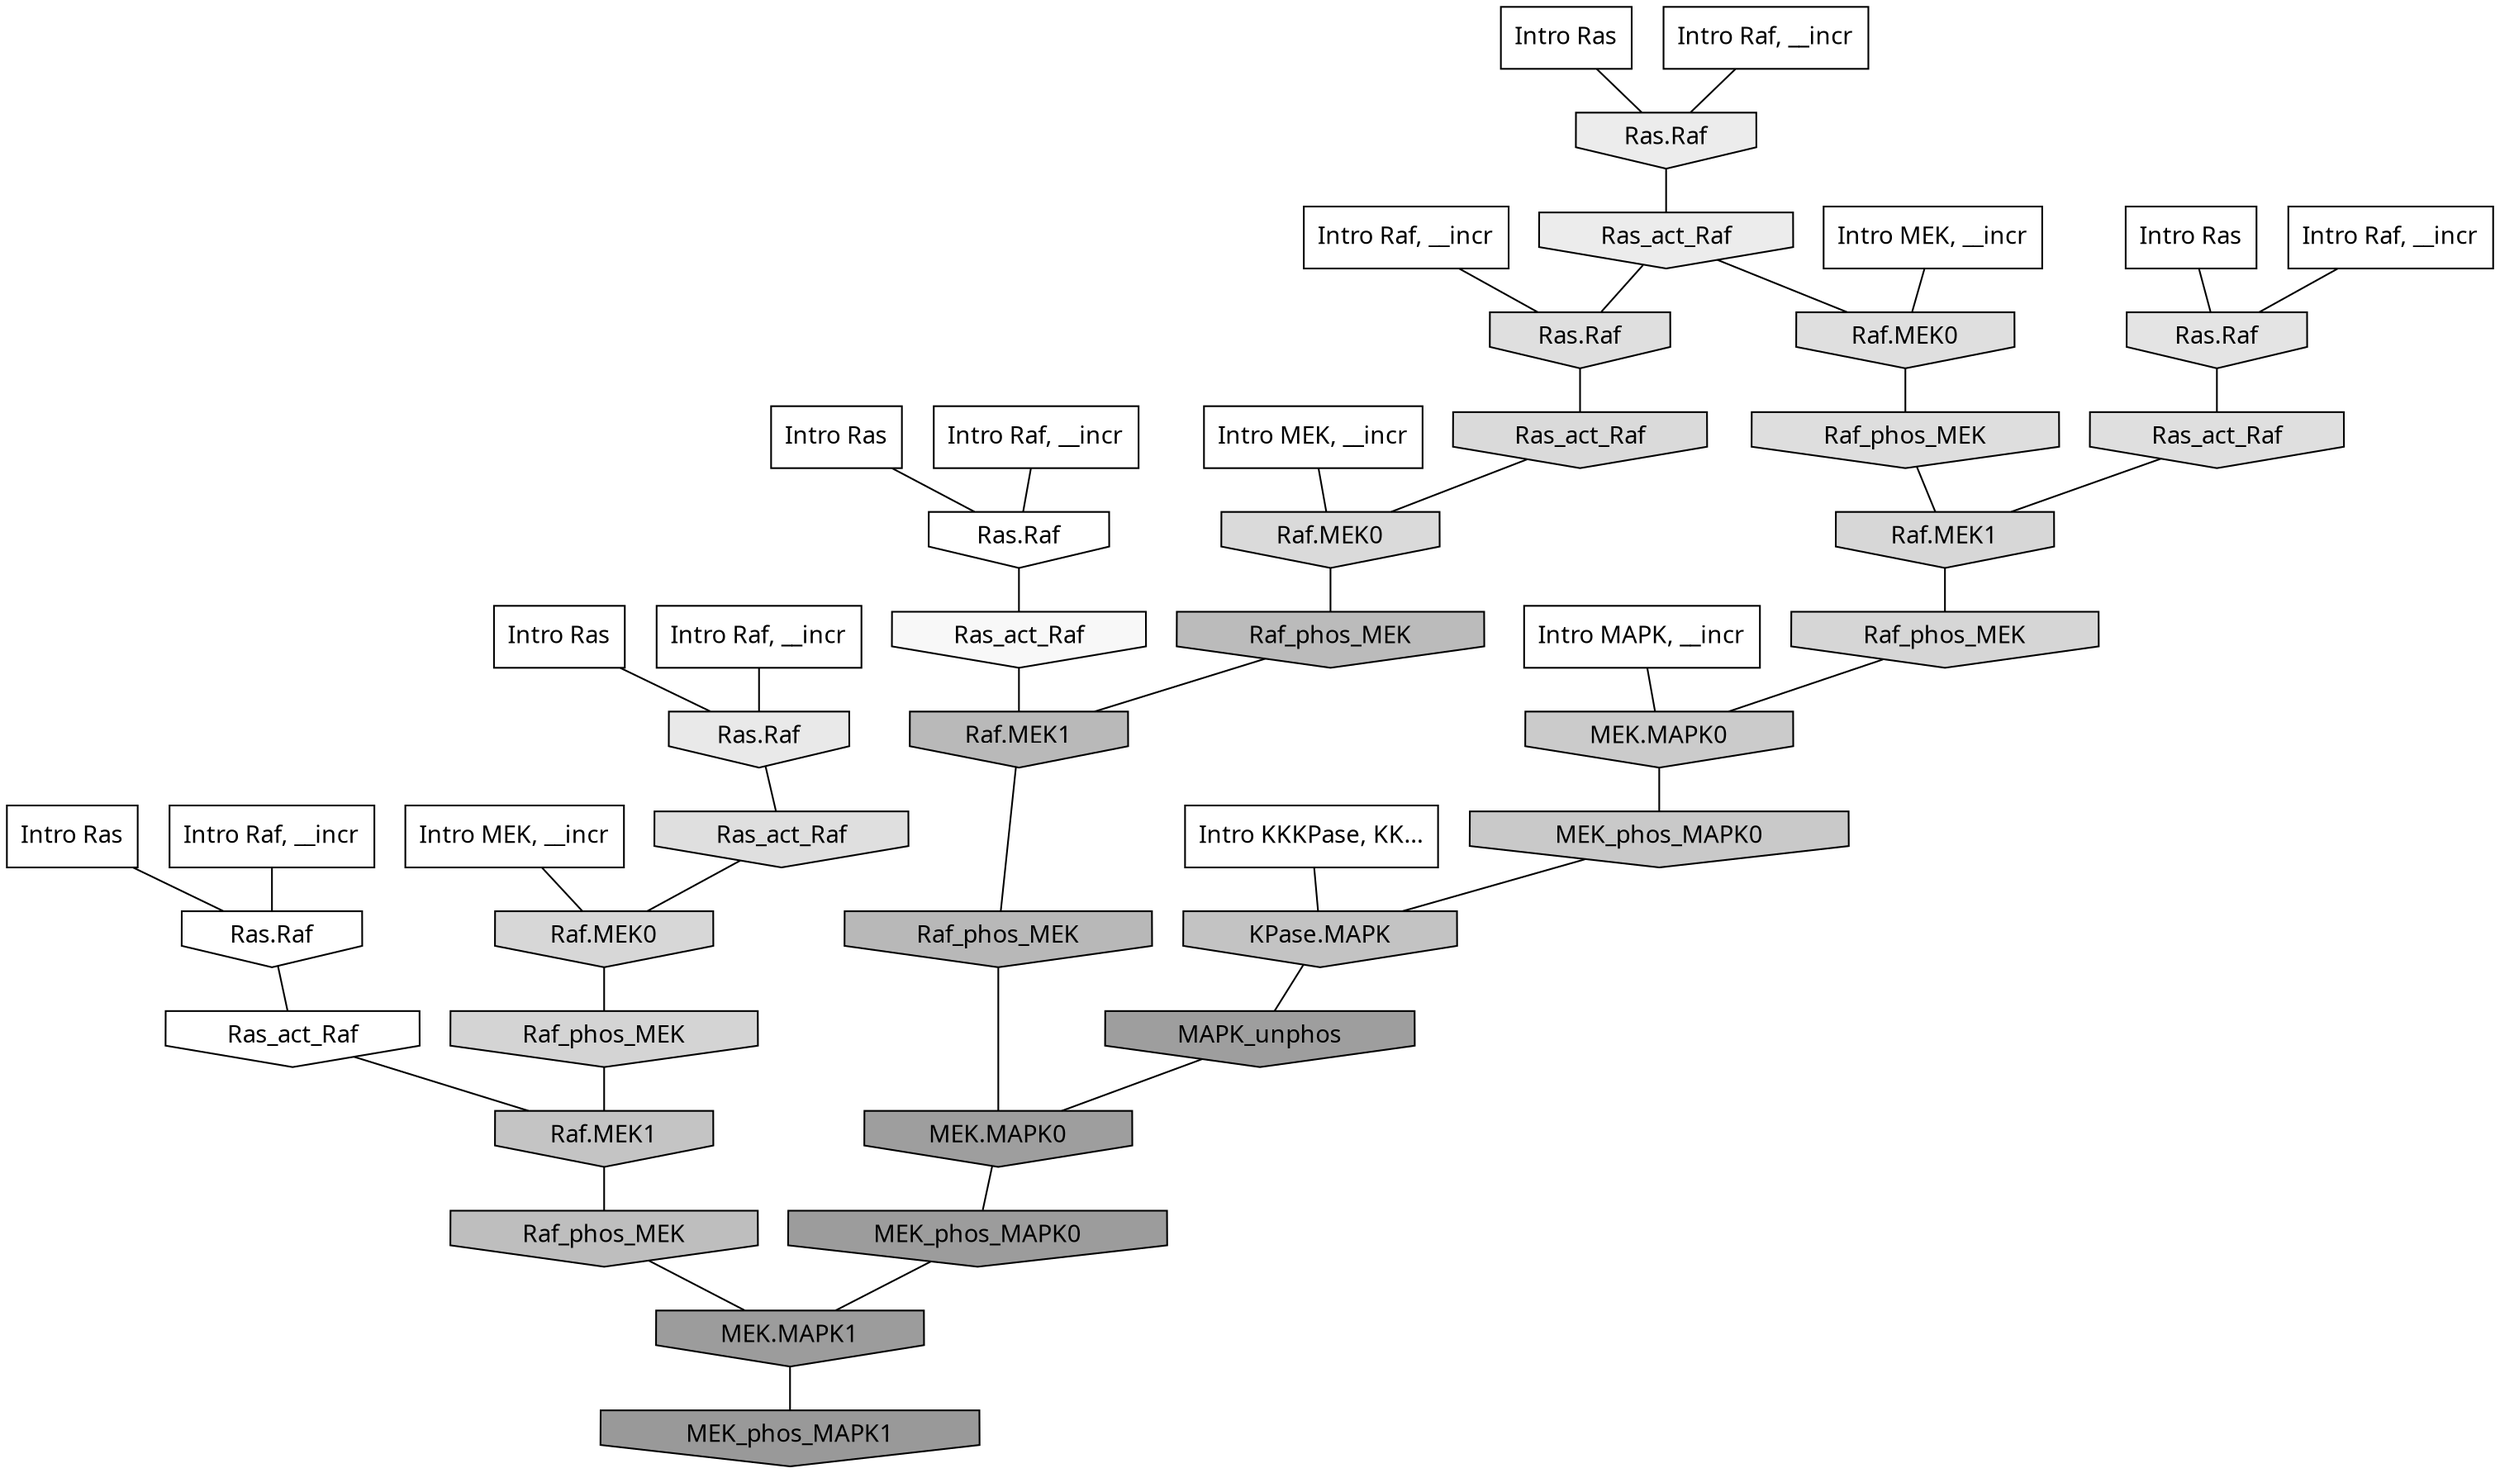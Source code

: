 digraph G{
  rankdir="TB";
  ranksep=0.30;
  node [fontname="CMU Serif"];
  edge [fontname="CMU Serif"];
  
  1 [label="Intro Ras", shape=rectangle, style=filled, fillcolor="0.000 0.000 1.000"]
  
  10 [label="Intro Ras", shape=rectangle, style=filled, fillcolor="0.000 0.000 1.000"]
  
  83 [label="Intro Ras", shape=rectangle, style=filled, fillcolor="0.000 0.000 1.000"]
  
  87 [label="Intro Ras", shape=rectangle, style=filled, fillcolor="0.000 0.000 1.000"]
  
  99 [label="Intro Ras", shape=rectangle, style=filled, fillcolor="0.000 0.000 1.000"]
  
  421 [label="Intro Raf, __incr", shape=rectangle, style=filled, fillcolor="0.000 0.000 1.000"]
  
  462 [label="Intro Raf, __incr", shape=rectangle, style=filled, fillcolor="0.000 0.000 1.000"]
  
  543 [label="Intro Raf, __incr", shape=rectangle, style=filled, fillcolor="0.000 0.000 1.000"]
  
  586 [label="Intro Raf, __incr", shape=rectangle, style=filled, fillcolor="0.000 0.000 1.000"]
  
  837 [label="Intro Raf, __incr", shape=rectangle, style=filled, fillcolor="0.000 0.000 1.000"]
  
  1096 [label="Intro Raf, __incr", shape=rectangle, style=filled, fillcolor="0.000 0.000 1.000"]
  
  1151 [label="Intro MEK, __incr", shape=rectangle, style=filled, fillcolor="0.000 0.000 1.000"]
  
  1207 [label="Intro MEK, __incr", shape=rectangle, style=filled, fillcolor="0.000 0.000 1.000"]
  
  1954 [label="Intro MEK, __incr", shape=rectangle, style=filled, fillcolor="0.000 0.000 1.000"]
  
  2801 [label="Intro MAPK, __incr", shape=rectangle, style=filled, fillcolor="0.000 0.000 1.000"]
  
  3110 [label="Intro KKKPase, KK...", shape=rectangle, style=filled, fillcolor="0.000 0.000 1.000"]
  
  3236 [label="Ras.Raf", shape=invhouse, style=filled, fillcolor="0.000 0.000 1.000"]
  
  3311 [label="Ras.Raf", shape=invhouse, style=filled, fillcolor="0.000 0.000 0.999"]
  
  3312 [label="Ras_act_Raf", shape=invhouse, style=filled, fillcolor="0.000 0.000 0.999"]
  
  3581 [label="Ras_act_Raf", shape=invhouse, style=filled, fillcolor="0.000 0.000 0.971"]
  
  4439 [label="Ras.Raf", shape=invhouse, style=filled, fillcolor="0.000 0.000 0.925"]
  
  4505 [label="Ras_act_Raf", shape=invhouse, style=filled, fillcolor="0.000 0.000 0.922"]
  
  4758 [label="Ras.Raf", shape=invhouse, style=filled, fillcolor="0.000 0.000 0.911"]
  
  5216 [label="Ras.Raf", shape=invhouse, style=filled, fillcolor="0.000 0.000 0.891"]
  
  5584 [label="Ras_act_Raf", shape=invhouse, style=filled, fillcolor="0.000 0.000 0.875"]
  
  5634 [label="Ras_act_Raf", shape=invhouse, style=filled, fillcolor="0.000 0.000 0.874"]
  
  5657 [label="Ras.Raf", shape=invhouse, style=filled, fillcolor="0.000 0.000 0.873"]
  
  5672 [label="Raf.MEK0", shape=invhouse, style=filled, fillcolor="0.000 0.000 0.873"]
  
  5770 [label="Raf_phos_MEK", shape=invhouse, style=filled, fillcolor="0.000 0.000 0.869"]
  
  6229 [label="Ras_act_Raf", shape=invhouse, style=filled, fillcolor="0.000 0.000 0.852"]
  
  6232 [label="Raf.MEK0", shape=invhouse, style=filled, fillcolor="0.000 0.000 0.852"]
  
  6605 [label="Raf.MEK1", shape=invhouse, style=filled, fillcolor="0.000 0.000 0.841"]
  
  6618 [label="Raf.MEK0", shape=invhouse, style=filled, fillcolor="0.000 0.000 0.841"]
  
  6725 [label="Raf_phos_MEK", shape=invhouse, style=filled, fillcolor="0.000 0.000 0.838"]
  
  6997 [label="Raf_phos_MEK", shape=invhouse, style=filled, fillcolor="0.000 0.000 0.831"]
  
  8556 [label="MEK.MAPK0", shape=invhouse, style=filled, fillcolor="0.000 0.000 0.796"]
  
  8964 [label="MEK_phos_MAPK0", shape=invhouse, style=filled, fillcolor="0.000 0.000 0.787"]
  
  10308 [label="Raf.MEK1", shape=invhouse, style=filled, fillcolor="0.000 0.000 0.766"]
  
  10600 [label="KPase.MAPK", shape=invhouse, style=filled, fillcolor="0.000 0.000 0.762"]
  
  11750 [label="Raf_phos_MEK", shape=invhouse, style=filled, fillcolor="0.000 0.000 0.746"]
  
  12754 [label="Raf_phos_MEK", shape=invhouse, style=filled, fillcolor="0.000 0.000 0.734"]
  
  13660 [label="Raf.MEK1", shape=invhouse, style=filled, fillcolor="0.000 0.000 0.723"]
  
  13778 [label="Raf_phos_MEK", shape=invhouse, style=filled, fillcolor="0.000 0.000 0.722"]
  
  19172 [label="MAPK_unphos", shape=invhouse, style=filled, fillcolor="0.000 0.000 0.619"]
  
  19173 [label="MEK.MAPK0", shape=invhouse, style=filled, fillcolor="0.000 0.000 0.619"]
  
  19417 [label="MEK_phos_MAPK0", shape=invhouse, style=filled, fillcolor="0.000 0.000 0.611"]
  
  19418 [label="MEK.MAPK1", shape=invhouse, style=filled, fillcolor="0.000 0.000 0.611"]
  
  19668 [label="MEK_phos_MAPK1", shape=invhouse, style=filled, fillcolor="0.000 0.000 0.600"]
  
  
  19418 -> 19668 [dir=none, color="0.000 0.000 0.000"] 
  19417 -> 19418 [dir=none, color="0.000 0.000 0.000"] 
  19173 -> 19417 [dir=none, color="0.000 0.000 0.000"] 
  19172 -> 19173 [dir=none, color="0.000 0.000 0.000"] 
  13778 -> 19173 [dir=none, color="0.000 0.000 0.000"] 
  13660 -> 13778 [dir=none, color="0.000 0.000 0.000"] 
  12754 -> 13660 [dir=none, color="0.000 0.000 0.000"] 
  11750 -> 19418 [dir=none, color="0.000 0.000 0.000"] 
  10600 -> 19172 [dir=none, color="0.000 0.000 0.000"] 
  10308 -> 11750 [dir=none, color="0.000 0.000 0.000"] 
  8964 -> 10600 [dir=none, color="0.000 0.000 0.000"] 
  8556 -> 8964 [dir=none, color="0.000 0.000 0.000"] 
  6997 -> 10308 [dir=none, color="0.000 0.000 0.000"] 
  6725 -> 8556 [dir=none, color="0.000 0.000 0.000"] 
  6618 -> 6997 [dir=none, color="0.000 0.000 0.000"] 
  6605 -> 6725 [dir=none, color="0.000 0.000 0.000"] 
  6232 -> 12754 [dir=none, color="0.000 0.000 0.000"] 
  6229 -> 6232 [dir=none, color="0.000 0.000 0.000"] 
  5770 -> 6605 [dir=none, color="0.000 0.000 0.000"] 
  5672 -> 5770 [dir=none, color="0.000 0.000 0.000"] 
  5657 -> 6229 [dir=none, color="0.000 0.000 0.000"] 
  5634 -> 6618 [dir=none, color="0.000 0.000 0.000"] 
  5584 -> 6605 [dir=none, color="0.000 0.000 0.000"] 
  5216 -> 5584 [dir=none, color="0.000 0.000 0.000"] 
  4758 -> 5634 [dir=none, color="0.000 0.000 0.000"] 
  4505 -> 5657 [dir=none, color="0.000 0.000 0.000"] 
  4505 -> 5672 [dir=none, color="0.000 0.000 0.000"] 
  4439 -> 4505 [dir=none, color="0.000 0.000 0.000"] 
  3581 -> 13660 [dir=none, color="0.000 0.000 0.000"] 
  3312 -> 10308 [dir=none, color="0.000 0.000 0.000"] 
  3311 -> 3312 [dir=none, color="0.000 0.000 0.000"] 
  3236 -> 3581 [dir=none, color="0.000 0.000 0.000"] 
  3110 -> 10600 [dir=none, color="0.000 0.000 0.000"] 
  2801 -> 8556 [dir=none, color="0.000 0.000 0.000"] 
  1954 -> 6618 [dir=none, color="0.000 0.000 0.000"] 
  1207 -> 5672 [dir=none, color="0.000 0.000 0.000"] 
  1151 -> 6232 [dir=none, color="0.000 0.000 0.000"] 
  1096 -> 4758 [dir=none, color="0.000 0.000 0.000"] 
  837 -> 3236 [dir=none, color="0.000 0.000 0.000"] 
  586 -> 5657 [dir=none, color="0.000 0.000 0.000"] 
  543 -> 5216 [dir=none, color="0.000 0.000 0.000"] 
  462 -> 3311 [dir=none, color="0.000 0.000 0.000"] 
  421 -> 4439 [dir=none, color="0.000 0.000 0.000"] 
  99 -> 3311 [dir=none, color="0.000 0.000 0.000"] 
  87 -> 4439 [dir=none, color="0.000 0.000 0.000"] 
  83 -> 5216 [dir=none, color="0.000 0.000 0.000"] 
  10 -> 3236 [dir=none, color="0.000 0.000 0.000"] 
  1 -> 4758 [dir=none, color="0.000 0.000 0.000"] 
  
  }
